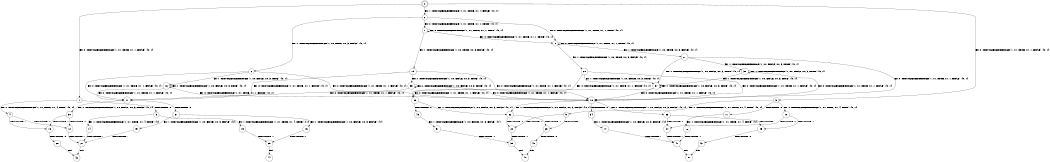 digraph BCG {
size = "7, 10.5";
center = TRUE;
node [shape = circle];
0 [peripheries = 2];
0 -> 1 [label = "EX !0 !ATOMIC_EXCH_BRANCH (1, +1, TRUE, +1, 1, FALSE) !{0, 1}"];
0 -> 2 [label = "EX !1 !ATOMIC_EXCH_BRANCH (1, +1, TRUE, +1, 4, FALSE) !{0, 1}"];
0 -> 3 [label = "EX !0 !ATOMIC_EXCH_BRANCH (1, +1, TRUE, +1, 1, FALSE) !{0, 1}"];
1 -> 4 [label = "EX !1 !ATOMIC_EXCH_BRANCH (1, +1, TRUE, +1, 4, TRUE) !{0, 1}"];
1 -> 5 [label = "TERMINATE !0"];
2 -> 6 [label = "EX !1 !ATOMIC_EXCH_BRANCH (1, +0, TRUE, +0, 3, FALSE) !{0, 1}"];
2 -> 7 [label = "EX !0 !ATOMIC_EXCH_BRANCH (1, +1, TRUE, +1, 1, TRUE) !{0, 1}"];
2 -> 8 [label = "EX !0 !ATOMIC_EXCH_BRANCH (1, +1, TRUE, +1, 1, TRUE) !{0, 1}"];
3 -> 9 [label = "EX !1 !ATOMIC_EXCH_BRANCH (1, +1, TRUE, +1, 4, TRUE) !{0, 1}"];
3 -> 10 [label = "EX !1 !ATOMIC_EXCH_BRANCH (1, +1, TRUE, +1, 4, TRUE) !{0, 1}"];
3 -> 11 [label = "TERMINATE !0"];
4 -> 12 [label = "TERMINATE !0"];
4 -> 13 [label = "TERMINATE !1"];
5 -> 14 [label = "EX !1 !ATOMIC_EXCH_BRANCH (1, +1, TRUE, +1, 4, TRUE) !{1}"];
5 -> 15 [label = "EX !1 !ATOMIC_EXCH_BRANCH (1, +1, TRUE, +1, 4, TRUE) !{1}"];
6 -> 16 [label = "EX !1 !ATOMIC_EXCH_BRANCH (1, +0, FALSE, +0, 3, TRUE) !{0, 1}"];
6 -> 17 [label = "EX !0 !ATOMIC_EXCH_BRANCH (1, +1, TRUE, +1, 1, FALSE) !{0, 1}"];
6 -> 18 [label = "EX !0 !ATOMIC_EXCH_BRANCH (1, +1, TRUE, +1, 1, FALSE) !{0, 1}"];
7 -> 7 [label = "EX !0 !ATOMIC_EXCH_BRANCH (1, +1, TRUE, +1, 1, TRUE) !{0, 1}"];
7 -> 19 [label = "EX !1 !ATOMIC_EXCH_BRANCH (1, +0, TRUE, +0, 3, FALSE) !{0, 1}"];
7 -> 8 [label = "EX !0 !ATOMIC_EXCH_BRANCH (1, +1, TRUE, +1, 1, TRUE) !{0, 1}"];
8 -> 20 [label = "EX !1 !ATOMIC_EXCH_BRANCH (1, +0, TRUE, +0, 3, FALSE) !{0, 1}"];
8 -> 8 [label = "EX !0 !ATOMIC_EXCH_BRANCH (1, +1, TRUE, +1, 1, TRUE) !{0, 1}"];
8 -> 21 [label = "EX !1 !ATOMIC_EXCH_BRANCH (1, +0, TRUE, +0, 3, FALSE) !{0, 1}"];
9 -> 22 [label = "TERMINATE !0"];
9 -> 23 [label = "TERMINATE !1"];
10 -> 24 [label = "TERMINATE !0"];
10 -> 25 [label = "TERMINATE !1"];
11 -> 26 [label = "EX !1 !ATOMIC_EXCH_BRANCH (1, +1, TRUE, +1, 4, TRUE) !{1}"];
12 -> 27 [label = "TERMINATE !1"];
13 -> 28 [label = "TERMINATE !0"];
14 -> 27 [label = "TERMINATE !1"];
15 -> 29 [label = "TERMINATE !1"];
16 -> 16 [label = "EX !1 !ATOMIC_EXCH_BRANCH (1, +0, FALSE, +0, 3, TRUE) !{0, 1}"];
16 -> 17 [label = "EX !0 !ATOMIC_EXCH_BRANCH (1, +1, TRUE, +1, 1, FALSE) !{0, 1}"];
16 -> 18 [label = "EX !0 !ATOMIC_EXCH_BRANCH (1, +1, TRUE, +1, 1, FALSE) !{0, 1}"];
17 -> 30 [label = "EX !1 !ATOMIC_EXCH_BRANCH (1, +0, FALSE, +0, 3, FALSE) !{0, 1}"];
17 -> 31 [label = "TERMINATE !0"];
18 -> 32 [label = "EX !1 !ATOMIC_EXCH_BRANCH (1, +0, FALSE, +0, 3, FALSE) !{0, 1}"];
18 -> 33 [label = "EX !1 !ATOMIC_EXCH_BRANCH (1, +0, FALSE, +0, 3, FALSE) !{0, 1}"];
18 -> 34 [label = "TERMINATE !0"];
19 -> 17 [label = "EX !0 !ATOMIC_EXCH_BRANCH (1, +1, TRUE, +1, 1, FALSE) !{0, 1}"];
19 -> 35 [label = "EX !1 !ATOMIC_EXCH_BRANCH (1, +0, FALSE, +0, 3, TRUE) !{0, 1}"];
19 -> 18 [label = "EX !0 !ATOMIC_EXCH_BRANCH (1, +1, TRUE, +1, 1, FALSE) !{0, 1}"];
20 -> 36 [label = "EX !0 !ATOMIC_EXCH_BRANCH (1, +1, TRUE, +1, 1, FALSE) !{0, 1}"];
20 -> 37 [label = "EX !1 !ATOMIC_EXCH_BRANCH (1, +0, FALSE, +0, 3, TRUE) !{0, 1}"];
20 -> 18 [label = "EX !0 !ATOMIC_EXCH_BRANCH (1, +1, TRUE, +1, 1, FALSE) !{0, 1}"];
21 -> 37 [label = "EX !1 !ATOMIC_EXCH_BRANCH (1, +0, FALSE, +0, 3, TRUE) !{0, 1}"];
21 -> 18 [label = "EX !0 !ATOMIC_EXCH_BRANCH (1, +1, TRUE, +1, 1, FALSE) !{0, 1}"];
21 -> 38 [label = "EX !1 !ATOMIC_EXCH_BRANCH (1, +0, FALSE, +0, 3, TRUE) !{0, 1}"];
22 -> 39 [label = "TERMINATE !1"];
23 -> 40 [label = "TERMINATE !0"];
24 -> 41 [label = "TERMINATE !1"];
25 -> 42 [label = "TERMINATE !0"];
26 -> 41 [label = "TERMINATE !1"];
27 -> 43 [label = "exit"];
28 -> 43 [label = "exit"];
29 -> 44 [label = "exit"];
30 -> 12 [label = "TERMINATE !0"];
30 -> 13 [label = "TERMINATE !1"];
31 -> 45 [label = "EX !1 !ATOMIC_EXCH_BRANCH (1, +0, FALSE, +0, 3, FALSE) !{1}"];
31 -> 46 [label = "EX !1 !ATOMIC_EXCH_BRANCH (1, +0, FALSE, +0, 3, FALSE) !{1}"];
32 -> 22 [label = "TERMINATE !0"];
32 -> 23 [label = "TERMINATE !1"];
33 -> 24 [label = "TERMINATE !0"];
33 -> 25 [label = "TERMINATE !1"];
34 -> 47 [label = "EX !1 !ATOMIC_EXCH_BRANCH (1, +0, FALSE, +0, 3, FALSE) !{1}"];
35 -> 17 [label = "EX !0 !ATOMIC_EXCH_BRANCH (1, +1, TRUE, +1, 1, FALSE) !{0, 1}"];
35 -> 35 [label = "EX !1 !ATOMIC_EXCH_BRANCH (1, +0, FALSE, +0, 3, TRUE) !{0, 1}"];
35 -> 18 [label = "EX !0 !ATOMIC_EXCH_BRANCH (1, +1, TRUE, +1, 1, FALSE) !{0, 1}"];
36 -> 32 [label = "EX !1 !ATOMIC_EXCH_BRANCH (1, +0, FALSE, +0, 3, FALSE) !{0, 1}"];
36 -> 48 [label = "TERMINATE !0"];
37 -> 36 [label = "EX !0 !ATOMIC_EXCH_BRANCH (1, +1, TRUE, +1, 1, FALSE) !{0, 1}"];
37 -> 37 [label = "EX !1 !ATOMIC_EXCH_BRANCH (1, +0, FALSE, +0, 3, TRUE) !{0, 1}"];
37 -> 18 [label = "EX !0 !ATOMIC_EXCH_BRANCH (1, +1, TRUE, +1, 1, FALSE) !{0, 1}"];
38 -> 37 [label = "EX !1 !ATOMIC_EXCH_BRANCH (1, +0, FALSE, +0, 3, TRUE) !{0, 1}"];
38 -> 18 [label = "EX !0 !ATOMIC_EXCH_BRANCH (1, +1, TRUE, +1, 1, FALSE) !{0, 1}"];
38 -> 38 [label = "EX !1 !ATOMIC_EXCH_BRANCH (1, +0, FALSE, +0, 3, TRUE) !{0, 1}"];
39 -> 49 [label = "exit"];
40 -> 49 [label = "exit"];
41 -> 50 [label = "exit"];
42 -> 50 [label = "exit"];
45 -> 27 [label = "TERMINATE !1"];
46 -> 29 [label = "TERMINATE !1"];
47 -> 41 [label = "TERMINATE !1"];
48 -> 51 [label = "EX !1 !ATOMIC_EXCH_BRANCH (1, +0, FALSE, +0, 3, FALSE) !{1}"];
51 -> 39 [label = "TERMINATE !1"];
}
